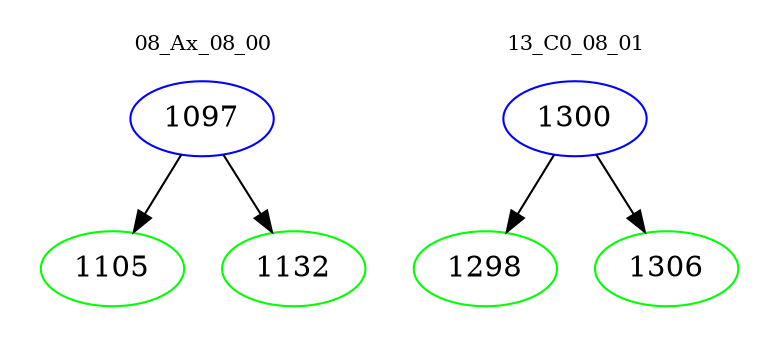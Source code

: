 digraph{
subgraph cluster_0 {
color = white
label = "08_Ax_08_00";
fontsize=10;
T0_1097 [label="1097", color="blue"]
T0_1097 -> T0_1105 [color="black"]
T0_1105 [label="1105", color="green"]
T0_1097 -> T0_1132 [color="black"]
T0_1132 [label="1132", color="green"]
}
subgraph cluster_1 {
color = white
label = "13_C0_08_01";
fontsize=10;
T1_1300 [label="1300", color="blue"]
T1_1300 -> T1_1298 [color="black"]
T1_1298 [label="1298", color="green"]
T1_1300 -> T1_1306 [color="black"]
T1_1306 [label="1306", color="green"]
}
}
